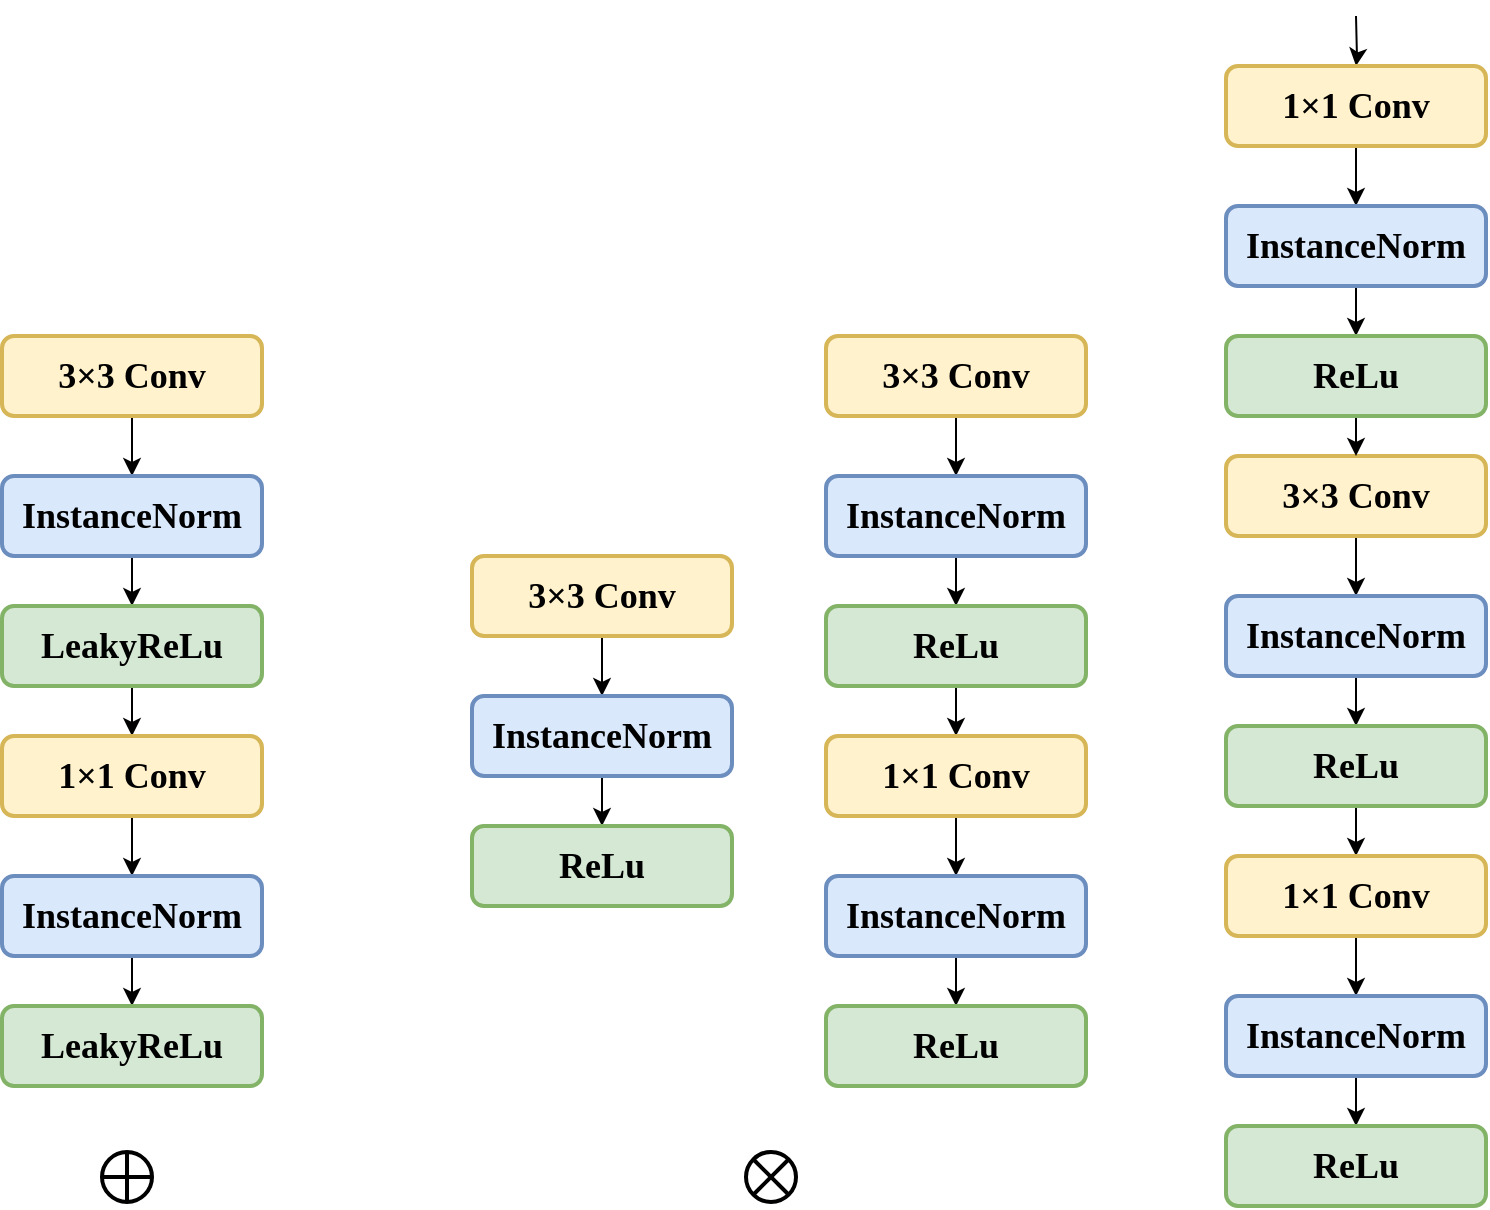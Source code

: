 <mxfile version="17.1.3" type="github">
  <diagram id="w1m4uCXCzEU8vSfBXGaD" name="Page-1">
    <mxGraphModel dx="972" dy="951" grid="1" gridSize="10" guides="1" tooltips="1" connect="1" arrows="1" fold="1" page="1" pageScale="1" pageWidth="827" pageHeight="1169" math="0" shadow="0">
      <root>
        <mxCell id="0" />
        <mxCell id="1" parent="0" />
        <mxCell id="Bfg6nKgG0fMPcmmVFHxW-27" style="edgeStyle=orthogonalEdgeStyle;rounded=0;orthogonalLoop=1;jettySize=auto;html=1;exitX=0.5;exitY=1;exitDx=0;exitDy=0;fontFamily=Times New Roman;fontSize=18;" edge="1" parent="1" source="Bfg6nKgG0fMPcmmVFHxW-1" target="Bfg6nKgG0fMPcmmVFHxW-2">
          <mxGeometry relative="1" as="geometry" />
        </mxCell>
        <mxCell id="Bfg6nKgG0fMPcmmVFHxW-1" value="&lt;font face=&quot;Times New Roman&quot; style=&quot;font-size: 18px&quot;&gt;&lt;b&gt;3×3 Conv&lt;/b&gt;&lt;/font&gt;" style="rounded=1;whiteSpace=wrap;html=1;fillColor=#fff2cc;strokeColor=#d6b656;strokeWidth=2;" vertex="1" parent="1">
          <mxGeometry x="48" y="430" width="130" height="40" as="geometry" />
        </mxCell>
        <mxCell id="Bfg6nKgG0fMPcmmVFHxW-28" style="edgeStyle=orthogonalEdgeStyle;rounded=0;orthogonalLoop=1;jettySize=auto;html=1;exitX=0.5;exitY=1;exitDx=0;exitDy=0;fontFamily=Times New Roman;fontSize=18;" edge="1" parent="1" source="Bfg6nKgG0fMPcmmVFHxW-2" target="Bfg6nKgG0fMPcmmVFHxW-3">
          <mxGeometry relative="1" as="geometry" />
        </mxCell>
        <mxCell id="Bfg6nKgG0fMPcmmVFHxW-2" value="&lt;font face=&quot;Times New Roman&quot; style=&quot;font-size: 18px&quot;&gt;&lt;b&gt;InstanceNorm&lt;/b&gt;&lt;/font&gt;" style="rounded=1;whiteSpace=wrap;html=1;fillColor=#dae8fc;strokeColor=#6c8ebf;strokeWidth=2;" vertex="1" parent="1">
          <mxGeometry x="48" y="500" width="130" height="40" as="geometry" />
        </mxCell>
        <mxCell id="Bfg6nKgG0fMPcmmVFHxW-24" style="edgeStyle=orthogonalEdgeStyle;rounded=0;orthogonalLoop=1;jettySize=auto;html=1;exitX=0.5;exitY=1;exitDx=0;exitDy=0;entryX=0.5;entryY=0;entryDx=0;entryDy=0;fontFamily=Times New Roman;fontSize=18;" edge="1" parent="1" source="Bfg6nKgG0fMPcmmVFHxW-3" target="Bfg6nKgG0fMPcmmVFHxW-4">
          <mxGeometry relative="1" as="geometry" />
        </mxCell>
        <mxCell id="Bfg6nKgG0fMPcmmVFHxW-3" value="&lt;font face=&quot;Times New Roman&quot;&gt;&lt;span style=&quot;font-size: 18px&quot;&gt;&lt;b&gt;LeakyReLu&lt;/b&gt;&lt;/span&gt;&lt;/font&gt;" style="rounded=1;whiteSpace=wrap;html=1;fillColor=#d5e8d4;strokeColor=#82b366;strokeWidth=2;" vertex="1" parent="1">
          <mxGeometry x="48" y="565" width="130" height="40" as="geometry" />
        </mxCell>
        <mxCell id="Bfg6nKgG0fMPcmmVFHxW-25" style="edgeStyle=orthogonalEdgeStyle;rounded=0;orthogonalLoop=1;jettySize=auto;html=1;exitX=0.5;exitY=1;exitDx=0;exitDy=0;fontFamily=Times New Roman;fontSize=18;" edge="1" parent="1" source="Bfg6nKgG0fMPcmmVFHxW-4" target="Bfg6nKgG0fMPcmmVFHxW-5">
          <mxGeometry relative="1" as="geometry" />
        </mxCell>
        <mxCell id="Bfg6nKgG0fMPcmmVFHxW-4" value="&lt;b style=&quot;font-family: &amp;#34;times new roman&amp;#34; ; font-size: 18px&quot;&gt;1×&lt;/b&gt;&lt;b style=&quot;font-family: &amp;#34;times new roman&amp;#34; ; font-size: 18px&quot;&gt;1&lt;/b&gt;&lt;font face=&quot;Times New Roman&quot; style=&quot;font-size: 18px&quot;&gt;&lt;b&gt;&amp;nbsp;Conv&lt;/b&gt;&lt;/font&gt;" style="rounded=1;whiteSpace=wrap;html=1;fillColor=#fff2cc;strokeColor=#d6b656;strokeWidth=2;" vertex="1" parent="1">
          <mxGeometry x="48" y="630" width="130" height="40" as="geometry" />
        </mxCell>
        <mxCell id="Bfg6nKgG0fMPcmmVFHxW-26" style="edgeStyle=orthogonalEdgeStyle;rounded=0;orthogonalLoop=1;jettySize=auto;html=1;exitX=0.5;exitY=1;exitDx=0;exitDy=0;fontFamily=Times New Roman;fontSize=18;" edge="1" parent="1" source="Bfg6nKgG0fMPcmmVFHxW-5" target="Bfg6nKgG0fMPcmmVFHxW-6">
          <mxGeometry relative="1" as="geometry" />
        </mxCell>
        <mxCell id="Bfg6nKgG0fMPcmmVFHxW-5" value="&lt;font face=&quot;Times New Roman&quot; style=&quot;font-size: 18px&quot;&gt;&lt;b&gt;InstanceNorm&lt;/b&gt;&lt;/font&gt;" style="rounded=1;whiteSpace=wrap;html=1;fillColor=#dae8fc;strokeColor=#6c8ebf;strokeWidth=2;" vertex="1" parent="1">
          <mxGeometry x="48" y="700" width="130" height="40" as="geometry" />
        </mxCell>
        <mxCell id="Bfg6nKgG0fMPcmmVFHxW-6" value="&lt;font face=&quot;Times New Roman&quot;&gt;&lt;span style=&quot;font-size: 18px&quot;&gt;&lt;b&gt;LeakyReLu&lt;/b&gt;&lt;/span&gt;&lt;/font&gt;" style="rounded=1;whiteSpace=wrap;html=1;fillColor=#d5e8d4;strokeColor=#82b366;strokeWidth=2;" vertex="1" parent="1">
          <mxGeometry x="48" y="765" width="130" height="40" as="geometry" />
        </mxCell>
        <mxCell id="Bfg6nKgG0fMPcmmVFHxW-10" value="" style="shape=orEllipse;perimeter=ellipsePerimeter;whiteSpace=wrap;html=1;backgroundOutline=1;fontFamily=Times New Roman;fontSize=18;strokeWidth=2;" vertex="1" parent="1">
          <mxGeometry x="98" y="838" width="25" height="25" as="geometry" />
        </mxCell>
        <mxCell id="Bfg6nKgG0fMPcmmVFHxW-32" style="edgeStyle=orthogonalEdgeStyle;rounded=0;orthogonalLoop=1;jettySize=auto;html=1;exitX=0.5;exitY=1;exitDx=0;exitDy=0;fontFamily=Times New Roman;fontSize=18;" edge="1" parent="1" source="Bfg6nKgG0fMPcmmVFHxW-12" target="Bfg6nKgG0fMPcmmVFHxW-13">
          <mxGeometry relative="1" as="geometry" />
        </mxCell>
        <mxCell id="Bfg6nKgG0fMPcmmVFHxW-12" value="&lt;font face=&quot;Times New Roman&quot; style=&quot;font-size: 18px&quot;&gt;&lt;b&gt;3×3 Conv&lt;/b&gt;&lt;/font&gt;" style="rounded=1;whiteSpace=wrap;html=1;fillColor=#fff2cc;strokeColor=#d6b656;strokeWidth=2;" vertex="1" parent="1">
          <mxGeometry x="283" y="540" width="130" height="40" as="geometry" />
        </mxCell>
        <mxCell id="Bfg6nKgG0fMPcmmVFHxW-33" style="edgeStyle=orthogonalEdgeStyle;rounded=0;orthogonalLoop=1;jettySize=auto;html=1;exitX=0.5;exitY=1;exitDx=0;exitDy=0;fontFamily=Times New Roman;fontSize=18;" edge="1" parent="1" source="Bfg6nKgG0fMPcmmVFHxW-13" target="Bfg6nKgG0fMPcmmVFHxW-14">
          <mxGeometry relative="1" as="geometry" />
        </mxCell>
        <mxCell id="Bfg6nKgG0fMPcmmVFHxW-13" value="&lt;font face=&quot;Times New Roman&quot; style=&quot;font-size: 18px&quot;&gt;&lt;b&gt;InstanceNorm&lt;/b&gt;&lt;/font&gt;" style="rounded=1;whiteSpace=wrap;html=1;fillColor=#dae8fc;strokeColor=#6c8ebf;strokeWidth=2;" vertex="1" parent="1">
          <mxGeometry x="283" y="610" width="130" height="40" as="geometry" />
        </mxCell>
        <mxCell id="Bfg6nKgG0fMPcmmVFHxW-14" value="&lt;b style=&quot;font-family: &amp;#34;times new roman&amp;#34; ; font-size: 18px&quot;&gt;ReLu&lt;/b&gt;" style="rounded=1;whiteSpace=wrap;html=1;fillColor=#d5e8d4;strokeColor=#82b366;strokeWidth=2;" vertex="1" parent="1">
          <mxGeometry x="283" y="675" width="130" height="40" as="geometry" />
        </mxCell>
        <mxCell id="Bfg6nKgG0fMPcmmVFHxW-29" style="edgeStyle=orthogonalEdgeStyle;rounded=0;orthogonalLoop=1;jettySize=auto;html=1;exitX=0.5;exitY=1;exitDx=0;exitDy=0;fontFamily=Times New Roman;fontSize=18;" edge="1" parent="1" source="Bfg6nKgG0fMPcmmVFHxW-15" target="Bfg6nKgG0fMPcmmVFHxW-16">
          <mxGeometry relative="1" as="geometry" />
        </mxCell>
        <mxCell id="Bfg6nKgG0fMPcmmVFHxW-15" value="&lt;font face=&quot;Times New Roman&quot; style=&quot;font-size: 18px&quot;&gt;&lt;b&gt;3×3 Conv&lt;/b&gt;&lt;/font&gt;" style="rounded=1;whiteSpace=wrap;html=1;fillColor=#fff2cc;strokeColor=#d6b656;strokeWidth=2;" vertex="1" parent="1">
          <mxGeometry x="460" y="430" width="130" height="40" as="geometry" />
        </mxCell>
        <mxCell id="Bfg6nKgG0fMPcmmVFHxW-30" style="edgeStyle=orthogonalEdgeStyle;rounded=0;orthogonalLoop=1;jettySize=auto;html=1;exitX=0.5;exitY=1;exitDx=0;exitDy=0;fontFamily=Times New Roman;fontSize=18;" edge="1" parent="1" source="Bfg6nKgG0fMPcmmVFHxW-16" target="Bfg6nKgG0fMPcmmVFHxW-17">
          <mxGeometry relative="1" as="geometry" />
        </mxCell>
        <mxCell id="Bfg6nKgG0fMPcmmVFHxW-16" value="&lt;font face=&quot;Times New Roman&quot; style=&quot;font-size: 18px&quot;&gt;&lt;b&gt;InstanceNorm&lt;/b&gt;&lt;/font&gt;" style="rounded=1;whiteSpace=wrap;html=1;fillColor=#dae8fc;strokeColor=#6c8ebf;strokeWidth=2;" vertex="1" parent="1">
          <mxGeometry x="460" y="500" width="130" height="40" as="geometry" />
        </mxCell>
        <mxCell id="Bfg6nKgG0fMPcmmVFHxW-31" style="edgeStyle=orthogonalEdgeStyle;rounded=0;orthogonalLoop=1;jettySize=auto;html=1;exitX=0.5;exitY=1;exitDx=0;exitDy=0;fontFamily=Times New Roman;fontSize=18;" edge="1" parent="1" source="Bfg6nKgG0fMPcmmVFHxW-17" target="Bfg6nKgG0fMPcmmVFHxW-18">
          <mxGeometry relative="1" as="geometry" />
        </mxCell>
        <mxCell id="Bfg6nKgG0fMPcmmVFHxW-17" value="&lt;font face=&quot;Times New Roman&quot;&gt;&lt;span style=&quot;font-size: 18px&quot;&gt;&lt;b&gt;ReLu&lt;/b&gt;&lt;/span&gt;&lt;/font&gt;" style="rounded=1;whiteSpace=wrap;html=1;fillColor=#d5e8d4;strokeColor=#82b366;strokeWidth=2;" vertex="1" parent="1">
          <mxGeometry x="460" y="565" width="130" height="40" as="geometry" />
        </mxCell>
        <mxCell id="Bfg6nKgG0fMPcmmVFHxW-22" style="edgeStyle=orthogonalEdgeStyle;rounded=0;orthogonalLoop=1;jettySize=auto;html=1;exitX=0.5;exitY=1;exitDx=0;exitDy=0;entryX=0.5;entryY=0;entryDx=0;entryDy=0;fontFamily=Times New Roman;fontSize=18;" edge="1" parent="1" source="Bfg6nKgG0fMPcmmVFHxW-18" target="Bfg6nKgG0fMPcmmVFHxW-19">
          <mxGeometry relative="1" as="geometry" />
        </mxCell>
        <mxCell id="Bfg6nKgG0fMPcmmVFHxW-18" value="&lt;b style=&quot;font-family: &amp;#34;times new roman&amp;#34; ; font-size: 18px&quot;&gt;1×&lt;/b&gt;&lt;b style=&quot;font-family: &amp;#34;times new roman&amp;#34; ; font-size: 18px&quot;&gt;1&lt;/b&gt;&lt;font face=&quot;Times New Roman&quot; style=&quot;font-size: 18px&quot;&gt;&lt;b&gt;&amp;nbsp;Conv&lt;/b&gt;&lt;/font&gt;" style="rounded=1;whiteSpace=wrap;html=1;fillColor=#fff2cc;strokeColor=#d6b656;strokeWidth=2;" vertex="1" parent="1">
          <mxGeometry x="460" y="630" width="130" height="40" as="geometry" />
        </mxCell>
        <mxCell id="Bfg6nKgG0fMPcmmVFHxW-21" value="" style="edgeStyle=orthogonalEdgeStyle;rounded=0;orthogonalLoop=1;jettySize=auto;html=1;fontFamily=Times New Roman;fontSize=18;" edge="1" parent="1" source="Bfg6nKgG0fMPcmmVFHxW-19" target="Bfg6nKgG0fMPcmmVFHxW-20">
          <mxGeometry relative="1" as="geometry" />
        </mxCell>
        <mxCell id="Bfg6nKgG0fMPcmmVFHxW-19" value="&lt;font face=&quot;Times New Roman&quot; style=&quot;font-size: 18px&quot;&gt;&lt;b&gt;InstanceNorm&lt;/b&gt;&lt;/font&gt;" style="rounded=1;whiteSpace=wrap;html=1;fillColor=#dae8fc;strokeColor=#6c8ebf;strokeWidth=2;" vertex="1" parent="1">
          <mxGeometry x="460" y="700" width="130" height="40" as="geometry" />
        </mxCell>
        <mxCell id="Bfg6nKgG0fMPcmmVFHxW-20" value="&lt;b style=&quot;font-family: &amp;#34;times new roman&amp;#34; ; font-size: 18px&quot;&gt;ReLu&lt;/b&gt;" style="rounded=1;whiteSpace=wrap;html=1;fillColor=#d5e8d4;strokeColor=#82b366;strokeWidth=2;" vertex="1" parent="1">
          <mxGeometry x="460" y="765" width="130" height="40" as="geometry" />
        </mxCell>
        <mxCell id="Bfg6nKgG0fMPcmmVFHxW-34" value="" style="shape=sumEllipse;perimeter=ellipsePerimeter;whiteSpace=wrap;html=1;backgroundOutline=1;fontFamily=Times New Roman;fontSize=18;strokeWidth=2;" vertex="1" parent="1">
          <mxGeometry x="420" y="838" width="25" height="25" as="geometry" />
        </mxCell>
        <mxCell id="Bfg6nKgG0fMPcmmVFHxW-35" style="edgeStyle=orthogonalEdgeStyle;rounded=0;orthogonalLoop=1;jettySize=auto;html=1;exitX=0.5;exitY=1;exitDx=0;exitDy=0;fontFamily=Times New Roman;fontSize=18;" edge="1" parent="1" source="Bfg6nKgG0fMPcmmVFHxW-36" target="Bfg6nKgG0fMPcmmVFHxW-38">
          <mxGeometry relative="1" as="geometry" />
        </mxCell>
        <mxCell id="Bfg6nKgG0fMPcmmVFHxW-36" value="&lt;font face=&quot;Times New Roman&quot; style=&quot;font-size: 18px&quot;&gt;&lt;b&gt;3×3 Conv&lt;/b&gt;&lt;/font&gt;" style="rounded=1;whiteSpace=wrap;html=1;fillColor=#fff2cc;strokeColor=#d6b656;strokeWidth=2;" vertex="1" parent="1">
          <mxGeometry x="660" y="490" width="130" height="40" as="geometry" />
        </mxCell>
        <mxCell id="Bfg6nKgG0fMPcmmVFHxW-37" style="edgeStyle=orthogonalEdgeStyle;rounded=0;orthogonalLoop=1;jettySize=auto;html=1;exitX=0.5;exitY=1;exitDx=0;exitDy=0;fontFamily=Times New Roman;fontSize=18;" edge="1" parent="1" source="Bfg6nKgG0fMPcmmVFHxW-38" target="Bfg6nKgG0fMPcmmVFHxW-40">
          <mxGeometry relative="1" as="geometry" />
        </mxCell>
        <mxCell id="Bfg6nKgG0fMPcmmVFHxW-38" value="&lt;font face=&quot;Times New Roman&quot; style=&quot;font-size: 18px&quot;&gt;&lt;b&gt;InstanceNorm&lt;/b&gt;&lt;/font&gt;" style="rounded=1;whiteSpace=wrap;html=1;fillColor=#dae8fc;strokeColor=#6c8ebf;strokeWidth=2;" vertex="1" parent="1">
          <mxGeometry x="660" y="560" width="130" height="40" as="geometry" />
        </mxCell>
        <mxCell id="Bfg6nKgG0fMPcmmVFHxW-39" style="edgeStyle=orthogonalEdgeStyle;rounded=0;orthogonalLoop=1;jettySize=auto;html=1;exitX=0.5;exitY=1;exitDx=0;exitDy=0;fontFamily=Times New Roman;fontSize=18;" edge="1" parent="1" source="Bfg6nKgG0fMPcmmVFHxW-40" target="Bfg6nKgG0fMPcmmVFHxW-42">
          <mxGeometry relative="1" as="geometry" />
        </mxCell>
        <mxCell id="Bfg6nKgG0fMPcmmVFHxW-40" value="&lt;font face=&quot;Times New Roman&quot;&gt;&lt;span style=&quot;font-size: 18px&quot;&gt;&lt;b&gt;ReLu&lt;/b&gt;&lt;/span&gt;&lt;/font&gt;" style="rounded=1;whiteSpace=wrap;html=1;fillColor=#d5e8d4;strokeColor=#82b366;strokeWidth=2;" vertex="1" parent="1">
          <mxGeometry x="660" y="625" width="130" height="40" as="geometry" />
        </mxCell>
        <mxCell id="Bfg6nKgG0fMPcmmVFHxW-41" style="edgeStyle=orthogonalEdgeStyle;rounded=0;orthogonalLoop=1;jettySize=auto;html=1;exitX=0.5;exitY=1;exitDx=0;exitDy=0;entryX=0.5;entryY=0;entryDx=0;entryDy=0;fontFamily=Times New Roman;fontSize=18;" edge="1" parent="1" source="Bfg6nKgG0fMPcmmVFHxW-42" target="Bfg6nKgG0fMPcmmVFHxW-44">
          <mxGeometry relative="1" as="geometry" />
        </mxCell>
        <mxCell id="Bfg6nKgG0fMPcmmVFHxW-42" value="&lt;b style=&quot;font-family: &amp;#34;times new roman&amp;#34; ; font-size: 18px&quot;&gt;1×&lt;/b&gt;&lt;b style=&quot;font-family: &amp;#34;times new roman&amp;#34; ; font-size: 18px&quot;&gt;1&lt;/b&gt;&lt;font face=&quot;Times New Roman&quot; style=&quot;font-size: 18px&quot;&gt;&lt;b&gt;&amp;nbsp;Conv&lt;/b&gt;&lt;/font&gt;" style="rounded=1;whiteSpace=wrap;html=1;fillColor=#fff2cc;strokeColor=#d6b656;strokeWidth=2;" vertex="1" parent="1">
          <mxGeometry x="660" y="690" width="130" height="40" as="geometry" />
        </mxCell>
        <mxCell id="Bfg6nKgG0fMPcmmVFHxW-43" value="" style="edgeStyle=orthogonalEdgeStyle;rounded=0;orthogonalLoop=1;jettySize=auto;html=1;fontFamily=Times New Roman;fontSize=18;" edge="1" parent="1" source="Bfg6nKgG0fMPcmmVFHxW-44" target="Bfg6nKgG0fMPcmmVFHxW-45">
          <mxGeometry relative="1" as="geometry" />
        </mxCell>
        <mxCell id="Bfg6nKgG0fMPcmmVFHxW-44" value="&lt;font face=&quot;Times New Roman&quot; style=&quot;font-size: 18px&quot;&gt;&lt;b&gt;InstanceNorm&lt;/b&gt;&lt;/font&gt;" style="rounded=1;whiteSpace=wrap;html=1;fillColor=#dae8fc;strokeColor=#6c8ebf;strokeWidth=2;" vertex="1" parent="1">
          <mxGeometry x="660" y="760" width="130" height="40" as="geometry" />
        </mxCell>
        <mxCell id="Bfg6nKgG0fMPcmmVFHxW-45" value="&lt;b style=&quot;font-family: &amp;#34;times new roman&amp;#34; ; font-size: 18px&quot;&gt;ReLu&lt;/b&gt;" style="rounded=1;whiteSpace=wrap;html=1;fillColor=#d5e8d4;strokeColor=#82b366;strokeWidth=2;" vertex="1" parent="1">
          <mxGeometry x="660" y="825" width="130" height="40" as="geometry" />
        </mxCell>
        <mxCell id="Bfg6nKgG0fMPcmmVFHxW-46" style="edgeStyle=orthogonalEdgeStyle;rounded=0;orthogonalLoop=1;jettySize=auto;html=1;exitX=0.5;exitY=1;exitDx=0;exitDy=0;fontFamily=Times New Roman;fontSize=18;" edge="1" parent="1" target="Bfg6nKgG0fMPcmmVFHxW-48">
          <mxGeometry relative="1" as="geometry">
            <mxPoint x="725" y="270" as="sourcePoint" />
          </mxGeometry>
        </mxCell>
        <mxCell id="Bfg6nKgG0fMPcmmVFHxW-47" style="edgeStyle=orthogonalEdgeStyle;rounded=0;orthogonalLoop=1;jettySize=auto;html=1;exitX=0.5;exitY=1;exitDx=0;exitDy=0;entryX=0.5;entryY=0;entryDx=0;entryDy=0;fontFamily=Times New Roman;fontSize=18;" edge="1" parent="1" source="Bfg6nKgG0fMPcmmVFHxW-48" target="Bfg6nKgG0fMPcmmVFHxW-50">
          <mxGeometry relative="1" as="geometry" />
        </mxCell>
        <mxCell id="Bfg6nKgG0fMPcmmVFHxW-48" value="&lt;b style=&quot;font-family: &amp;#34;times new roman&amp;#34; ; font-size: 18px&quot;&gt;1×&lt;/b&gt;&lt;b style=&quot;font-family: &amp;#34;times new roman&amp;#34; ; font-size: 18px&quot;&gt;1&lt;/b&gt;&lt;font face=&quot;Times New Roman&quot; style=&quot;font-size: 18px&quot;&gt;&lt;b&gt;&amp;nbsp;Conv&lt;/b&gt;&lt;/font&gt;" style="rounded=1;whiteSpace=wrap;html=1;fillColor=#fff2cc;strokeColor=#d6b656;strokeWidth=2;" vertex="1" parent="1">
          <mxGeometry x="660" y="295" width="130" height="40" as="geometry" />
        </mxCell>
        <mxCell id="Bfg6nKgG0fMPcmmVFHxW-49" value="" style="edgeStyle=orthogonalEdgeStyle;rounded=0;orthogonalLoop=1;jettySize=auto;html=1;fontFamily=Times New Roman;fontSize=18;" edge="1" parent="1" source="Bfg6nKgG0fMPcmmVFHxW-50" target="Bfg6nKgG0fMPcmmVFHxW-51">
          <mxGeometry relative="1" as="geometry" />
        </mxCell>
        <mxCell id="Bfg6nKgG0fMPcmmVFHxW-50" value="&lt;font face=&quot;Times New Roman&quot; style=&quot;font-size: 18px&quot;&gt;&lt;b&gt;InstanceNorm&lt;/b&gt;&lt;/font&gt;" style="rounded=1;whiteSpace=wrap;html=1;fillColor=#dae8fc;strokeColor=#6c8ebf;strokeWidth=2;" vertex="1" parent="1">
          <mxGeometry x="660" y="365" width="130" height="40" as="geometry" />
        </mxCell>
        <mxCell id="Bfg6nKgG0fMPcmmVFHxW-52" style="edgeStyle=orthogonalEdgeStyle;rounded=0;orthogonalLoop=1;jettySize=auto;html=1;exitX=0.5;exitY=1;exitDx=0;exitDy=0;entryX=0.5;entryY=0;entryDx=0;entryDy=0;fontFamily=Times New Roman;fontSize=18;" edge="1" parent="1" source="Bfg6nKgG0fMPcmmVFHxW-51" target="Bfg6nKgG0fMPcmmVFHxW-36">
          <mxGeometry relative="1" as="geometry" />
        </mxCell>
        <mxCell id="Bfg6nKgG0fMPcmmVFHxW-51" value="&lt;b style=&quot;font-family: &amp;#34;times new roman&amp;#34; ; font-size: 18px&quot;&gt;ReLu&lt;/b&gt;" style="rounded=1;whiteSpace=wrap;html=1;fillColor=#d5e8d4;strokeColor=#82b366;strokeWidth=2;" vertex="1" parent="1">
          <mxGeometry x="660" y="430" width="130" height="40" as="geometry" />
        </mxCell>
      </root>
    </mxGraphModel>
  </diagram>
</mxfile>
